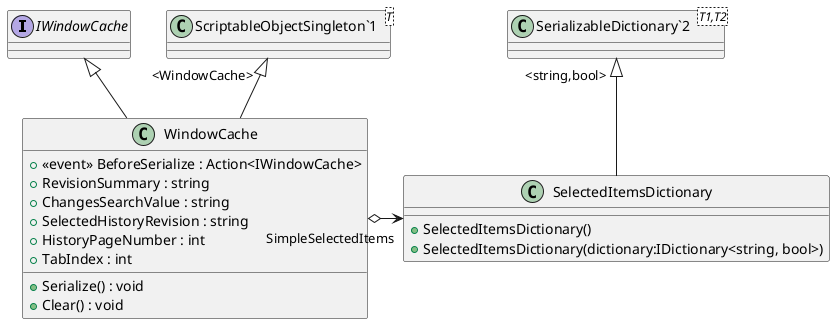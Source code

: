 @startuml
interface IWindowCache {
}
class WindowCache {
    +  <<event>> BeforeSerialize : Action<IWindowCache> 
    + Serialize() : void
    + Clear() : void
    + RevisionSummary : string
    + ChangesSearchValue : string
    + SelectedHistoryRevision : string
    + HistoryPageNumber : int
    + TabIndex : int
}
class SelectedItemsDictionary {
    + SelectedItemsDictionary()
    + SelectedItemsDictionary(dictionary:IDictionary<string, bool>)
}
class "ScriptableObjectSingleton`1"<T> {
}
class "SerializableDictionary`2"<T1,T2> {
}
"ScriptableObjectSingleton`1" "<WindowCache>" <|-- WindowCache
IWindowCache <|-- WindowCache
WindowCache o-> "SimpleSelectedItems" SelectedItemsDictionary
"SerializableDictionary`2" "<string,bool>" <|-- SelectedItemsDictionary
@enduml
